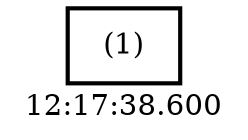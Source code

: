 digraph  g{ graph[label = "12:17:38.600"]
node [shape=rectangle, color=black, fontcolor=black, style=bold] edge [color=black] 0 [label="(1)"] ; 
}


